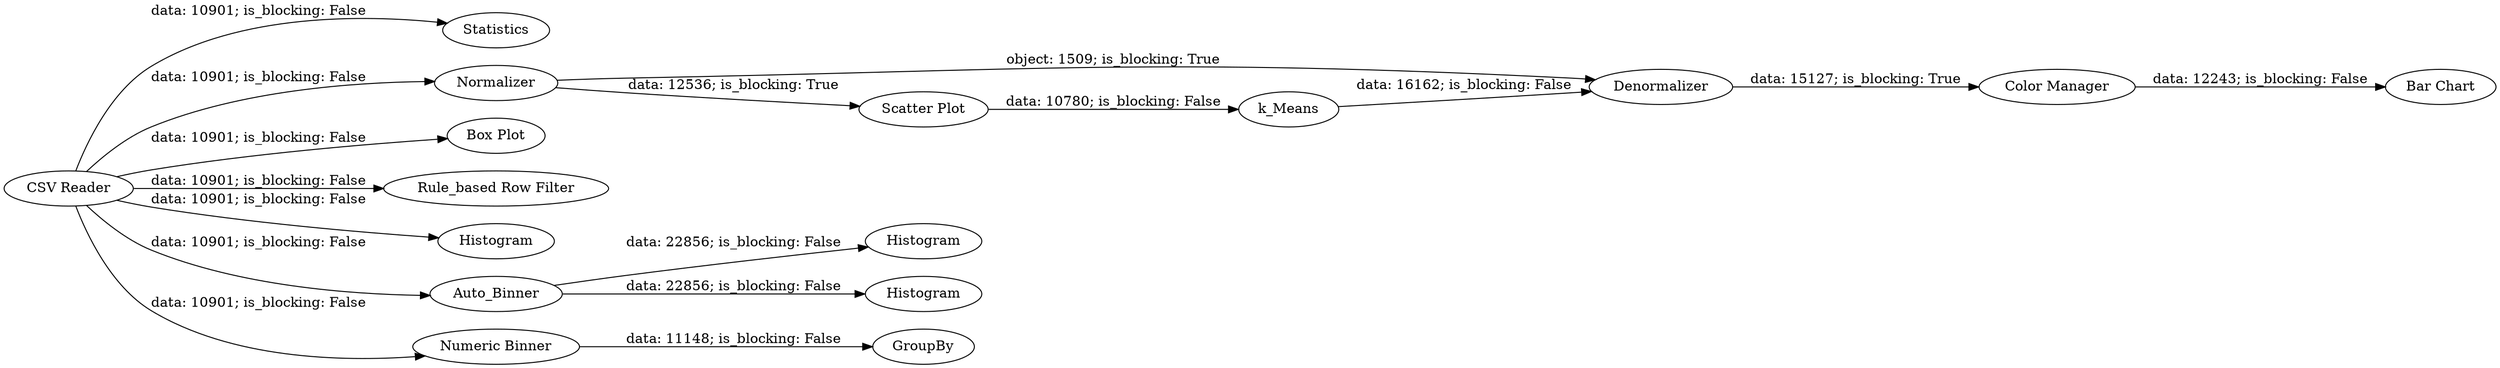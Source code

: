 digraph {
	"1433902097790655116_14" [label=Statistics]
	"1433902097790655116_23" [label="Color Manager"]
	"1433902097790655116_16" [label=Histogram]
	"1433902097790655116_2" [label=Normalizer]
	"1433902097790655116_1" [label="CSV Reader"]
	"1433902097790655116_27" [label="Box Plot"]
	"1433902097790655116_28" [label="Rule_based Row Filter"]
	"1433902097790655116_18" [label=Histogram]
	"1433902097790655116_17" [label=Histogram]
	"1433902097790655116_26" [label="Bar Chart"]
	"1433902097790655116_15" [label=Auto_Binner]
	"1433902097790655116_19" [label="Numeric Binner"]
	"1433902097790655116_4" [label=Denormalizer]
	"1433902097790655116_21" [label="Scatter Plot"]
	"1433902097790655116_3" [label=k_Means]
	"1433902097790655116_20" [label=GroupBy]
	"1433902097790655116_1" -> "1433902097790655116_15" [label="data: 10901; is_blocking: False"]
	"1433902097790655116_21" -> "1433902097790655116_3" [label="data: 10780; is_blocking: False"]
	"1433902097790655116_1" -> "1433902097790655116_2" [label="data: 10901; is_blocking: False"]
	"1433902097790655116_1" -> "1433902097790655116_14" [label="data: 10901; is_blocking: False"]
	"1433902097790655116_23" -> "1433902097790655116_26" [label="data: 12243; is_blocking: False"]
	"1433902097790655116_1" -> "1433902097790655116_27" [label="data: 10901; is_blocking: False"]
	"1433902097790655116_3" -> "1433902097790655116_4" [label="data: 16162; is_blocking: False"]
	"1433902097790655116_2" -> "1433902097790655116_21" [label="data: 12536; is_blocking: True"]
	"1433902097790655116_1" -> "1433902097790655116_19" [label="data: 10901; is_blocking: False"]
	"1433902097790655116_2" -> "1433902097790655116_4" [label="object: 1509; is_blocking: True"]
	"1433902097790655116_4" -> "1433902097790655116_23" [label="data: 15127; is_blocking: True"]
	"1433902097790655116_15" -> "1433902097790655116_16" [label="data: 22856; is_blocking: False"]
	"1433902097790655116_15" -> "1433902097790655116_18" [label="data: 22856; is_blocking: False"]
	"1433902097790655116_19" -> "1433902097790655116_20" [label="data: 11148; is_blocking: False"]
	"1433902097790655116_1" -> "1433902097790655116_28" [label="data: 10901; is_blocking: False"]
	"1433902097790655116_1" -> "1433902097790655116_17" [label="data: 10901; is_blocking: False"]
	rankdir=LR
}
